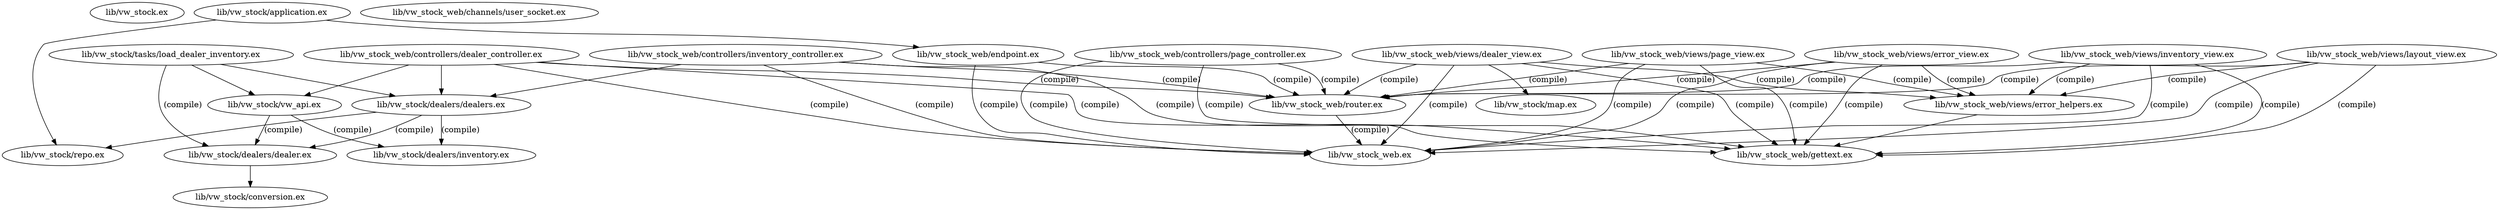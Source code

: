 digraph "xref graph" {
  "lib/vw_stock.ex"
  "lib/vw_stock/application.ex"
  "lib/vw_stock/application.ex" -> "lib/vw_stock/repo.ex"
  "lib/vw_stock/application.ex" -> "lib/vw_stock_web/endpoint.ex"
  "lib/vw_stock_web/endpoint.ex" -> "lib/vw_stock_web.ex" [label="(compile)"]
  "lib/vw_stock_web/endpoint.ex" -> "lib/vw_stock_web/router.ex" [label="(compile)"]
  "lib/vw_stock_web/router.ex" -> "lib/vw_stock_web.ex" [label="(compile)"]
  "lib/vw_stock/conversion.ex"
  "lib/vw_stock/dealers/dealer.ex"
  "lib/vw_stock/dealers/dealer.ex" -> "lib/vw_stock/conversion.ex"
  "lib/vw_stock/dealers/dealers.ex"
  "lib/vw_stock/dealers/dealers.ex" -> "lib/vw_stock/dealers/dealer.ex" [label="(compile)"]
  "lib/vw_stock/dealers/dealers.ex" -> "lib/vw_stock/dealers/inventory.ex" [label="(compile)"]
  "lib/vw_stock/dealers/dealers.ex" -> "lib/vw_stock/repo.ex"
  "lib/vw_stock/dealers/inventory.ex"
  "lib/vw_stock/map.ex"
  "lib/vw_stock/repo.ex"
  "lib/vw_stock/tasks/load_dealer_inventory.ex"
  "lib/vw_stock/tasks/load_dealer_inventory.ex" -> "lib/vw_stock/dealers/dealer.ex" [label="(compile)"]
  "lib/vw_stock/tasks/load_dealer_inventory.ex" -> "lib/vw_stock/dealers/dealers.ex"
  "lib/vw_stock/tasks/load_dealer_inventory.ex" -> "lib/vw_stock/vw_api.ex"
  "lib/vw_stock/vw_api.ex" -> "lib/vw_stock/dealers/dealer.ex" [label="(compile)"]
  "lib/vw_stock/vw_api.ex" -> "lib/vw_stock/dealers/inventory.ex" [label="(compile)"]
  "lib/vw_stock/vw_api.ex"
  "lib/vw_stock_web.ex"
  "lib/vw_stock_web/channels/user_socket.ex"
  "lib/vw_stock_web/controllers/dealer_controller.ex"
  "lib/vw_stock_web/controllers/dealer_controller.ex" -> "lib/vw_stock_web.ex" [label="(compile)"]
  "lib/vw_stock_web/controllers/dealer_controller.ex" -> "lib/vw_stock_web/gettext.ex" [label="(compile)"]
  "lib/vw_stock_web/controllers/dealer_controller.ex" -> "lib/vw_stock_web/router.ex" [label="(compile)"]
  "lib/vw_stock_web/controllers/dealer_controller.ex" -> "lib/vw_stock/dealers/dealers.ex"
  "lib/vw_stock_web/controllers/dealer_controller.ex" -> "lib/vw_stock/vw_api.ex"
  "lib/vw_stock_web/controllers/inventory_controller.ex"
  "lib/vw_stock_web/controllers/inventory_controller.ex" -> "lib/vw_stock_web.ex" [label="(compile)"]
  "lib/vw_stock_web/controllers/inventory_controller.ex" -> "lib/vw_stock_web/gettext.ex" [label="(compile)"]
  "lib/vw_stock_web/controllers/inventory_controller.ex" -> "lib/vw_stock_web/router.ex" [label="(compile)"]
  "lib/vw_stock_web/controllers/inventory_controller.ex" -> "lib/vw_stock/dealers/dealers.ex"
  "lib/vw_stock_web/controllers/page_controller.ex"
  "lib/vw_stock_web/controllers/page_controller.ex" -> "lib/vw_stock_web.ex" [label="(compile)"]
  "lib/vw_stock_web/controllers/page_controller.ex" -> "lib/vw_stock_web/gettext.ex" [label="(compile)"]
  "lib/vw_stock_web/controllers/page_controller.ex" -> "lib/vw_stock_web/router.ex" [label="(compile)"]
  "lib/vw_stock_web/endpoint.ex"
  "lib/vw_stock_web/gettext.ex"
  "lib/vw_stock_web/router.ex"
  "lib/vw_stock_web/views/dealer_view.ex"
  "lib/vw_stock_web/views/dealer_view.ex" -> "lib/vw_stock_web.ex" [label="(compile)"]
  "lib/vw_stock_web/views/dealer_view.ex" -> "lib/vw_stock_web/views/error_helpers.ex" [label="(compile)"]
  "lib/vw_stock_web/views/error_helpers.ex" -> "lib/vw_stock_web/gettext.ex"
  "lib/vw_stock_web/views/dealer_view.ex" -> "lib/vw_stock_web/gettext.ex" [label="(compile)"]
  "lib/vw_stock_web/views/dealer_view.ex" -> "lib/vw_stock_web/router.ex" [label="(compile)"]
  "lib/vw_stock_web/views/dealer_view.ex" -> "lib/vw_stock/map.ex"
  "lib/vw_stock_web/views/error_helpers.ex"
  "lib/vw_stock_web/views/error_view.ex"
  "lib/vw_stock_web/views/error_view.ex" -> "lib/vw_stock_web.ex" [label="(compile)"]
  "lib/vw_stock_web/views/error_view.ex" -> "lib/vw_stock_web/views/error_helpers.ex" [label="(compile)"]
  "lib/vw_stock_web/views/error_view.ex" -> "lib/vw_stock_web/gettext.ex" [label="(compile)"]
  "lib/vw_stock_web/views/error_view.ex" -> "lib/vw_stock_web/router.ex" [label="(compile)"]
  "lib/vw_stock_web/views/inventory_view.ex"
  "lib/vw_stock_web/views/inventory_view.ex" -> "lib/vw_stock_web.ex" [label="(compile)"]
  "lib/vw_stock_web/views/inventory_view.ex" -> "lib/vw_stock_web/views/error_helpers.ex" [label="(compile)"]
  "lib/vw_stock_web/views/inventory_view.ex" -> "lib/vw_stock_web/gettext.ex" [label="(compile)"]
  "lib/vw_stock_web/views/inventory_view.ex" -> "lib/vw_stock_web/router.ex" [label="(compile)"]
  "lib/vw_stock_web/views/layout_view.ex"
  "lib/vw_stock_web/views/layout_view.ex" -> "lib/vw_stock_web.ex" [label="(compile)"]
  "lib/vw_stock_web/views/layout_view.ex" -> "lib/vw_stock_web/views/error_helpers.ex" [label="(compile)"]
  "lib/vw_stock_web/views/layout_view.ex" -> "lib/vw_stock_web/gettext.ex" [label="(compile)"]
  "lib/vw_stock_web/views/layout_view.ex" -> "lib/vw_stock_web/router.ex" [label="(compile)"]
  "lib/vw_stock_web/views/page_view.ex"
  "lib/vw_stock_web/views/page_view.ex" -> "lib/vw_stock_web.ex" [label="(compile)"]
  "lib/vw_stock_web/views/page_view.ex" -> "lib/vw_stock_web/views/error_helpers.ex" [label="(compile)"]
  "lib/vw_stock_web/views/page_view.ex" -> "lib/vw_stock_web/gettext.ex" [label="(compile)"]
  "lib/vw_stock_web/views/page_view.ex" -> "lib/vw_stock_web/router.ex" [label="(compile)"]
}

